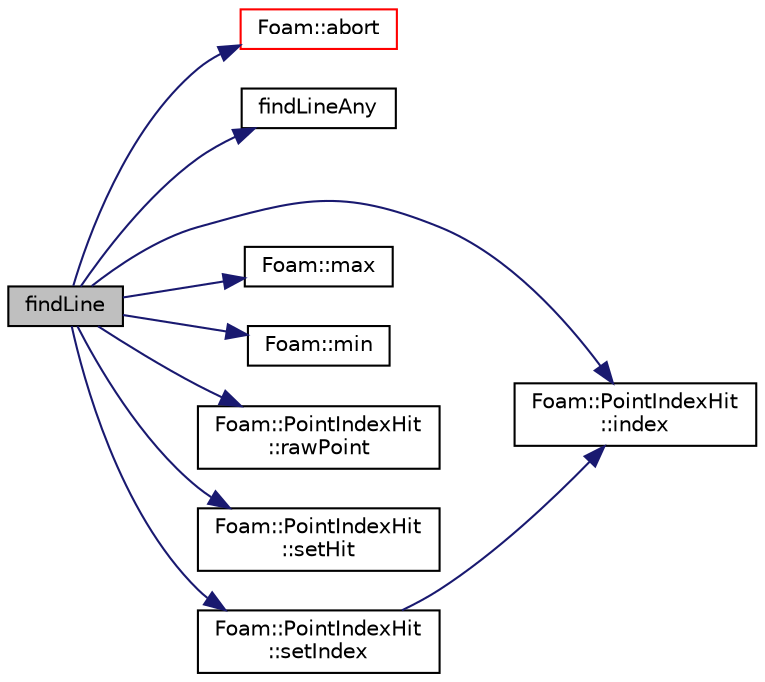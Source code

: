 digraph "findLine"
{
  bgcolor="transparent";
  edge [fontname="Helvetica",fontsize="10",labelfontname="Helvetica",labelfontsize="10"];
  node [fontname="Helvetica",fontsize="10",shape=record];
  rankdir="LR";
  Node1 [label="findLine",height=0.2,width=0.4,color="black", fillcolor="grey75", style="filled", fontcolor="black"];
  Node1 -> Node2 [color="midnightblue",fontsize="10",style="solid",fontname="Helvetica"];
  Node2 [label="Foam::abort",height=0.2,width=0.4,color="red",URL="$a10887.html#a447107a607d03e417307c203fa5fb44b"];
  Node1 -> Node3 [color="midnightblue",fontsize="10",style="solid",fontname="Helvetica"];
  Node3 [label="findLineAny",height=0.2,width=0.4,color="black",URL="$a02323.html#ab99a8d98f6ec0cd03dcc1a431c0068bf",tooltip="Find any intersection of line between start and end. "];
  Node1 -> Node4 [color="midnightblue",fontsize="10",style="solid",fontname="Helvetica"];
  Node4 [label="Foam::PointIndexHit\l::index",height=0.2,width=0.4,color="black",URL="$a01922.html#a7d1e8acadb27bd2b4e61457d47b71b6f",tooltip="Return index. "];
  Node1 -> Node5 [color="midnightblue",fontsize="10",style="solid",fontname="Helvetica"];
  Node5 [label="Foam::max",height=0.2,width=0.4,color="black",URL="$a10887.html#ac993e906cf2774ae77e666bc24e81733"];
  Node1 -> Node6 [color="midnightblue",fontsize="10",style="solid",fontname="Helvetica"];
  Node6 [label="Foam::min",height=0.2,width=0.4,color="black",URL="$a10887.html#a253e112ad2d56d96230ff39ea7f442dc"];
  Node1 -> Node7 [color="midnightblue",fontsize="10",style="solid",fontname="Helvetica"];
  Node7 [label="Foam::PointIndexHit\l::rawPoint",height=0.2,width=0.4,color="black",URL="$a01922.html#a6c68a01f71e2d6a820e0f0e3540aff0f",tooltip="Return point with no checking. "];
  Node1 -> Node8 [color="midnightblue",fontsize="10",style="solid",fontname="Helvetica"];
  Node8 [label="Foam::PointIndexHit\l::setHit",height=0.2,width=0.4,color="black",URL="$a01922.html#af857bf9136ee4938a5de88d60b75b706"];
  Node1 -> Node9 [color="midnightblue",fontsize="10",style="solid",fontname="Helvetica"];
  Node9 [label="Foam::PointIndexHit\l::setIndex",height=0.2,width=0.4,color="black",URL="$a01922.html#af1194cc388e0880f1a5d4b21528bbff1"];
  Node9 -> Node4 [color="midnightblue",fontsize="10",style="solid",fontname="Helvetica"];
}
